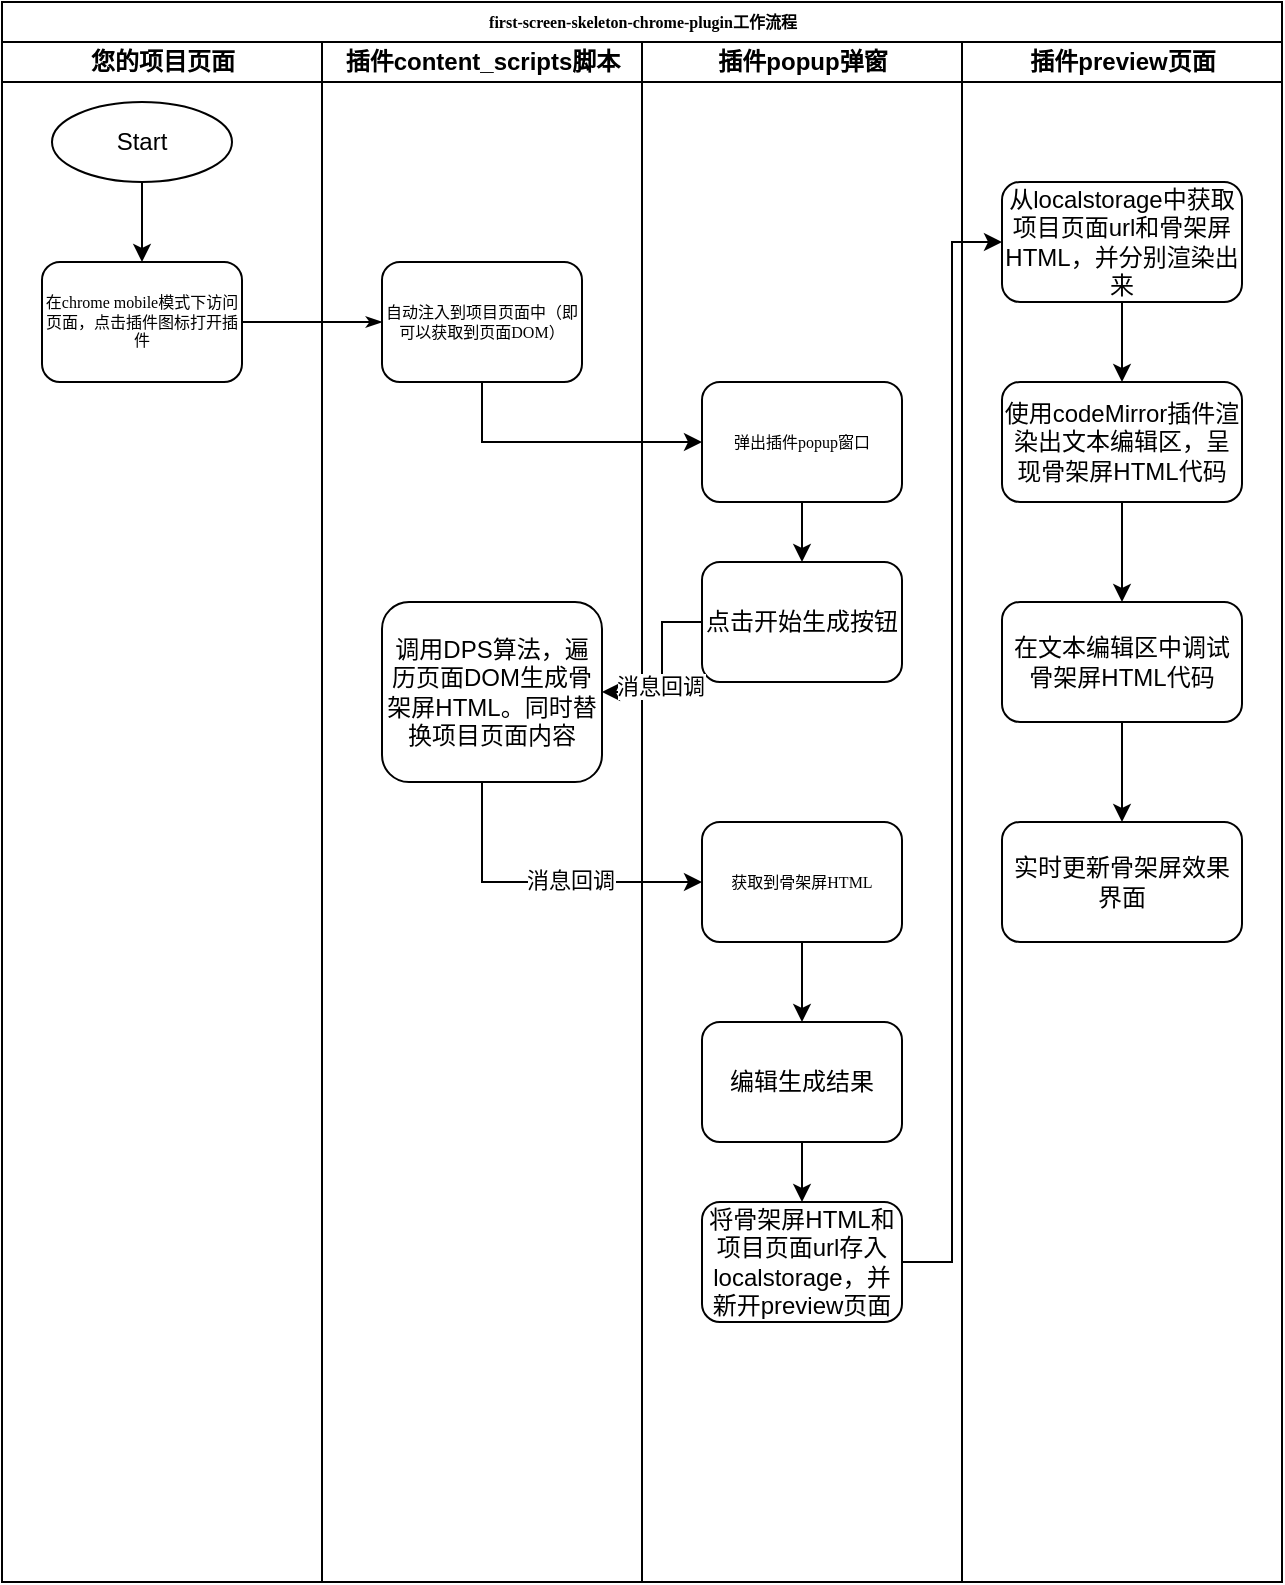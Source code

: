 <mxfile version="16.6.2" type="github">
  <diagram name="Page-1" id="74e2e168-ea6b-b213-b513-2b3c1d86103e">
    <mxGraphModel dx="1422" dy="762" grid="1" gridSize="10" guides="1" tooltips="1" connect="1" arrows="1" fold="1" page="1" pageScale="1" pageWidth="1100" pageHeight="850" background="none" math="0" shadow="0">
      <root>
        <mxCell id="0" />
        <mxCell id="1" parent="0" />
        <mxCell id="77e6c97f196da883-1" value="first-screen-skeleton-chrome-plugin工作流程" style="swimlane;html=1;childLayout=stackLayout;startSize=20;rounded=0;shadow=0;labelBackgroundColor=none;strokeWidth=1;fontFamily=Verdana;fontSize=8;align=center;" parent="1" vertex="1">
          <mxGeometry x="240" y="70" width="640" height="790" as="geometry" />
        </mxCell>
        <mxCell id="77e6c97f196da883-2" value="您的项目页面" style="swimlane;html=1;startSize=20;" parent="77e6c97f196da883-1" vertex="1">
          <mxGeometry y="20" width="160" height="770" as="geometry" />
        </mxCell>
        <mxCell id="77e6c97f196da883-8" value="在chrome mobile模式下访问页面，点击插件图标打开插件" style="rounded=1;whiteSpace=wrap;html=1;shadow=0;labelBackgroundColor=none;strokeWidth=1;fontFamily=Verdana;fontSize=8;align=center;" parent="77e6c97f196da883-2" vertex="1">
          <mxGeometry x="20" y="110" width="100" height="60" as="geometry" />
        </mxCell>
        <mxCell id="ZpYfH8FNgX7Q62mpjmH5-5" value="" style="edgeStyle=orthogonalEdgeStyle;rounded=0;orthogonalLoop=1;jettySize=auto;html=1;" edge="1" parent="77e6c97f196da883-2" source="ZpYfH8FNgX7Q62mpjmH5-4" target="77e6c97f196da883-8">
          <mxGeometry relative="1" as="geometry" />
        </mxCell>
        <mxCell id="ZpYfH8FNgX7Q62mpjmH5-4" value="Start" style="ellipse;whiteSpace=wrap;html=1;" vertex="1" parent="77e6c97f196da883-2">
          <mxGeometry x="25" y="30" width="90" height="40" as="geometry" />
        </mxCell>
        <mxCell id="77e6c97f196da883-26" style="edgeStyle=orthogonalEdgeStyle;rounded=1;html=1;labelBackgroundColor=none;startArrow=none;startFill=0;startSize=5;endArrow=classicThin;endFill=1;endSize=5;jettySize=auto;orthogonalLoop=1;strokeWidth=1;fontFamily=Verdana;fontSize=8" parent="77e6c97f196da883-1" source="77e6c97f196da883-8" target="77e6c97f196da883-11" edge="1">
          <mxGeometry relative="1" as="geometry" />
        </mxCell>
        <mxCell id="77e6c97f196da883-3" value="插件content_scripts脚本" style="swimlane;html=1;startSize=20;" parent="77e6c97f196da883-1" vertex="1">
          <mxGeometry x="160" y="20" width="160" height="770" as="geometry" />
        </mxCell>
        <mxCell id="77e6c97f196da883-11" value="自动注入到项目页面中（即可以获取到页面DOM）" style="rounded=1;whiteSpace=wrap;html=1;shadow=0;labelBackgroundColor=none;strokeWidth=1;fontFamily=Verdana;fontSize=8;align=center;" parent="77e6c97f196da883-3" vertex="1">
          <mxGeometry x="30" y="110" width="100" height="60" as="geometry" />
        </mxCell>
        <mxCell id="ZpYfH8FNgX7Q62mpjmH5-7" value="调用DPS算法，遍历页面DOM生成骨架屏HTML。同时替换项目页面内容" style="rounded=1;whiteSpace=wrap;html=1;" vertex="1" parent="77e6c97f196da883-3">
          <mxGeometry x="30" y="280" width="110" height="90" as="geometry" />
        </mxCell>
        <mxCell id="77e6c97f196da883-4" value="插件popup弹窗" style="swimlane;html=1;startSize=20;" parent="77e6c97f196da883-1" vertex="1">
          <mxGeometry x="320" y="20" width="160" height="770" as="geometry" />
        </mxCell>
        <mxCell id="77e6c97f196da883-12" value="弹出插件popup窗口" style="rounded=1;whiteSpace=wrap;html=1;shadow=0;labelBackgroundColor=none;strokeWidth=1;fontFamily=Verdana;fontSize=8;align=center;" parent="77e6c97f196da883-4" vertex="1">
          <mxGeometry x="30" y="170" width="100" height="60" as="geometry" />
        </mxCell>
        <mxCell id="ZpYfH8FNgX7Q62mpjmH5-6" value="点击开始生成按钮" style="rounded=1;whiteSpace=wrap;html=1;" vertex="1" parent="77e6c97f196da883-4">
          <mxGeometry x="30" y="260" width="100" height="60" as="geometry" />
        </mxCell>
        <mxCell id="ZpYfH8FNgX7Q62mpjmH5-8" value="" style="endArrow=classic;html=1;rounded=0;" edge="1" parent="77e6c97f196da883-4" target="ZpYfH8FNgX7Q62mpjmH5-6">
          <mxGeometry width="50" height="50" relative="1" as="geometry">
            <mxPoint x="80" y="230" as="sourcePoint" />
            <mxPoint x="130" y="180" as="targetPoint" />
          </mxGeometry>
        </mxCell>
        <mxCell id="77e6c97f196da883-17" value="获取到骨架屏HTML" style="rounded=1;whiteSpace=wrap;html=1;shadow=0;labelBackgroundColor=none;strokeWidth=1;fontFamily=Verdana;fontSize=8;align=center;" parent="77e6c97f196da883-4" vertex="1">
          <mxGeometry x="30" y="390" width="100" height="60" as="geometry" />
        </mxCell>
        <mxCell id="ZpYfH8FNgX7Q62mpjmH5-23" value="" style="edgeStyle=orthogonalEdgeStyle;rounded=0;orthogonalLoop=1;jettySize=auto;html=1;" edge="1" parent="77e6c97f196da883-4" source="ZpYfH8FNgX7Q62mpjmH5-20" target="ZpYfH8FNgX7Q62mpjmH5-22">
          <mxGeometry relative="1" as="geometry" />
        </mxCell>
        <mxCell id="ZpYfH8FNgX7Q62mpjmH5-20" value="编辑生成结果" style="rounded=1;whiteSpace=wrap;html=1;" vertex="1" parent="77e6c97f196da883-4">
          <mxGeometry x="30" y="490" width="100" height="60" as="geometry" />
        </mxCell>
        <mxCell id="ZpYfH8FNgX7Q62mpjmH5-19" value="" style="edgeStyle=orthogonalEdgeStyle;rounded=0;orthogonalLoop=1;jettySize=auto;html=1;entryX=0.5;entryY=0;entryDx=0;entryDy=0;" edge="1" parent="77e6c97f196da883-4" source="77e6c97f196da883-17" target="ZpYfH8FNgX7Q62mpjmH5-20">
          <mxGeometry relative="1" as="geometry">
            <mxPoint x="80" y="480" as="targetPoint" />
          </mxGeometry>
        </mxCell>
        <mxCell id="ZpYfH8FNgX7Q62mpjmH5-22" value="将骨架屏HTML和项目页面url存入localstorage，并新开preview页面" style="whiteSpace=wrap;html=1;rounded=1;" vertex="1" parent="77e6c97f196da883-4">
          <mxGeometry x="30" y="580" width="100" height="60" as="geometry" />
        </mxCell>
        <mxCell id="77e6c97f196da883-5" value="插件preview页面" style="swimlane;html=1;startSize=20;" parent="77e6c97f196da883-1" vertex="1">
          <mxGeometry x="480" y="20" width="160" height="770" as="geometry" />
        </mxCell>
        <mxCell id="ZpYfH8FNgX7Q62mpjmH5-27" value="" style="edgeStyle=orthogonalEdgeStyle;rounded=0;orthogonalLoop=1;jettySize=auto;html=1;" edge="1" parent="77e6c97f196da883-5" source="ZpYfH8FNgX7Q62mpjmH5-21" target="ZpYfH8FNgX7Q62mpjmH5-26">
          <mxGeometry relative="1" as="geometry" />
        </mxCell>
        <mxCell id="ZpYfH8FNgX7Q62mpjmH5-21" value="从localstorage中获取项目页面url和骨架屏HTML，并分别渲染出来" style="rounded=1;whiteSpace=wrap;html=1;" vertex="1" parent="77e6c97f196da883-5">
          <mxGeometry x="20" y="70" width="120" height="60" as="geometry" />
        </mxCell>
        <mxCell id="ZpYfH8FNgX7Q62mpjmH5-30" value="" style="edgeStyle=orthogonalEdgeStyle;rounded=0;orthogonalLoop=1;jettySize=auto;html=1;" edge="1" parent="77e6c97f196da883-5" source="ZpYfH8FNgX7Q62mpjmH5-26" target="ZpYfH8FNgX7Q62mpjmH5-28">
          <mxGeometry relative="1" as="geometry" />
        </mxCell>
        <mxCell id="ZpYfH8FNgX7Q62mpjmH5-26" value="使用codeMirror插件渲染出文本编辑区，呈现骨架屏HTML代码" style="rounded=1;whiteSpace=wrap;html=1;" vertex="1" parent="77e6c97f196da883-5">
          <mxGeometry x="20" y="170" width="120" height="60" as="geometry" />
        </mxCell>
        <mxCell id="ZpYfH8FNgX7Q62mpjmH5-31" value="" style="edgeStyle=orthogonalEdgeStyle;rounded=0;orthogonalLoop=1;jettySize=auto;html=1;" edge="1" parent="77e6c97f196da883-5" source="ZpYfH8FNgX7Q62mpjmH5-28" target="ZpYfH8FNgX7Q62mpjmH5-29">
          <mxGeometry relative="1" as="geometry" />
        </mxCell>
        <mxCell id="ZpYfH8FNgX7Q62mpjmH5-28" value="在文本编辑区中调试骨架屏HTML代码" style="rounded=1;whiteSpace=wrap;html=1;" vertex="1" parent="77e6c97f196da883-5">
          <mxGeometry x="20" y="280" width="120" height="60" as="geometry" />
        </mxCell>
        <mxCell id="ZpYfH8FNgX7Q62mpjmH5-29" value="实时更新骨架屏效果界面" style="rounded=1;whiteSpace=wrap;html=1;" vertex="1" parent="77e6c97f196da883-5">
          <mxGeometry x="20" y="390" width="120" height="60" as="geometry" />
        </mxCell>
        <mxCell id="ZpYfH8FNgX7Q62mpjmH5-2" style="edgeStyle=orthogonalEdgeStyle;rounded=0;orthogonalLoop=1;jettySize=auto;html=1;exitX=0.5;exitY=1;exitDx=0;exitDy=0;entryX=0;entryY=0.5;entryDx=0;entryDy=0;" edge="1" parent="77e6c97f196da883-1" source="77e6c97f196da883-11" target="77e6c97f196da883-12">
          <mxGeometry relative="1" as="geometry" />
        </mxCell>
        <mxCell id="ZpYfH8FNgX7Q62mpjmH5-13" value="" style="edgeStyle=orthogonalEdgeStyle;rounded=0;orthogonalLoop=1;jettySize=auto;html=1;" edge="1" parent="77e6c97f196da883-1" source="ZpYfH8FNgX7Q62mpjmH5-6" target="ZpYfH8FNgX7Q62mpjmH5-7">
          <mxGeometry relative="1" as="geometry">
            <Array as="points">
              <mxPoint x="330" y="310" />
              <mxPoint x="330" y="345" />
            </Array>
          </mxGeometry>
        </mxCell>
        <mxCell id="ZpYfH8FNgX7Q62mpjmH5-17" value="消息回调" style="edgeLabel;html=1;align=center;verticalAlign=middle;resizable=0;points=[];" vertex="1" connectable="0" parent="ZpYfH8FNgX7Q62mpjmH5-13">
          <mxGeometry x="0.221" y="-1" relative="1" as="geometry">
            <mxPoint as="offset" />
          </mxGeometry>
        </mxCell>
        <mxCell id="ZpYfH8FNgX7Q62mpjmH5-15" style="edgeStyle=orthogonalEdgeStyle;rounded=0;orthogonalLoop=1;jettySize=auto;html=1;entryX=0;entryY=0.5;entryDx=0;entryDy=0;" edge="1" parent="77e6c97f196da883-1" source="ZpYfH8FNgX7Q62mpjmH5-7" target="77e6c97f196da883-17">
          <mxGeometry relative="1" as="geometry">
            <Array as="points">
              <mxPoint x="240" y="440" />
            </Array>
          </mxGeometry>
        </mxCell>
        <mxCell id="ZpYfH8FNgX7Q62mpjmH5-16" value="消息回调" style="edgeLabel;html=1;align=center;verticalAlign=middle;resizable=0;points=[];" vertex="1" connectable="0" parent="ZpYfH8FNgX7Q62mpjmH5-15">
          <mxGeometry x="0.176" y="1" relative="1" as="geometry">
            <mxPoint as="offset" />
          </mxGeometry>
        </mxCell>
        <mxCell id="ZpYfH8FNgX7Q62mpjmH5-25" style="edgeStyle=orthogonalEdgeStyle;rounded=0;orthogonalLoop=1;jettySize=auto;html=1;entryX=0;entryY=0.5;entryDx=0;entryDy=0;" edge="1" parent="77e6c97f196da883-1" source="ZpYfH8FNgX7Q62mpjmH5-22" target="ZpYfH8FNgX7Q62mpjmH5-21">
          <mxGeometry relative="1" as="geometry" />
        </mxCell>
      </root>
    </mxGraphModel>
  </diagram>
</mxfile>
